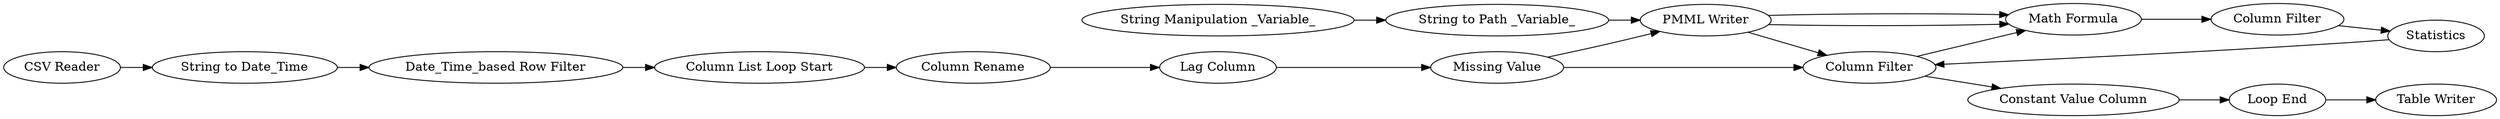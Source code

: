 digraph {
	179 [label="Linear Regression Learner"]
	243 [label="Column List Loop Start"]
	324 [label="String to Date_Time"]
	325 [label="Date_Time_based Row Filter"]
	179 [label="PMML Writer"]
	180 [label="String Manipulation _Variable_"]
	182 [label="String to Path _Variable_"]
	336 [label="Regression Predictor"]
	331 [label=Statistics]
	332 [label="Column Filter"]
	334 [label="Math Formula"]
	335 [label="Constant Value Column"]
	336 [label="Column Filter"]
	338 [label="Loop End"]
	339 [label="CSV Reader"]
	340 [label="Table Writer"]
	191 [label="Column Rename"]
	210 [label="Lag Column"]
	245 [label="Missing Value"]
	324 -> 325
	180 -> 182
	182 -> 179
	331 -> 336
	332 -> 331
	334 -> 332
	336 -> 335
	191 -> 210
	210 -> 245
	179 -> 336
	179 -> 334
	179 -> 334
	243 -> 191
	325 -> 243
	336 -> 334
	335 -> 338
	338 -> 340
	339 -> 324
	245 -> 336
	245 -> 179
	rankdir=LR
}
